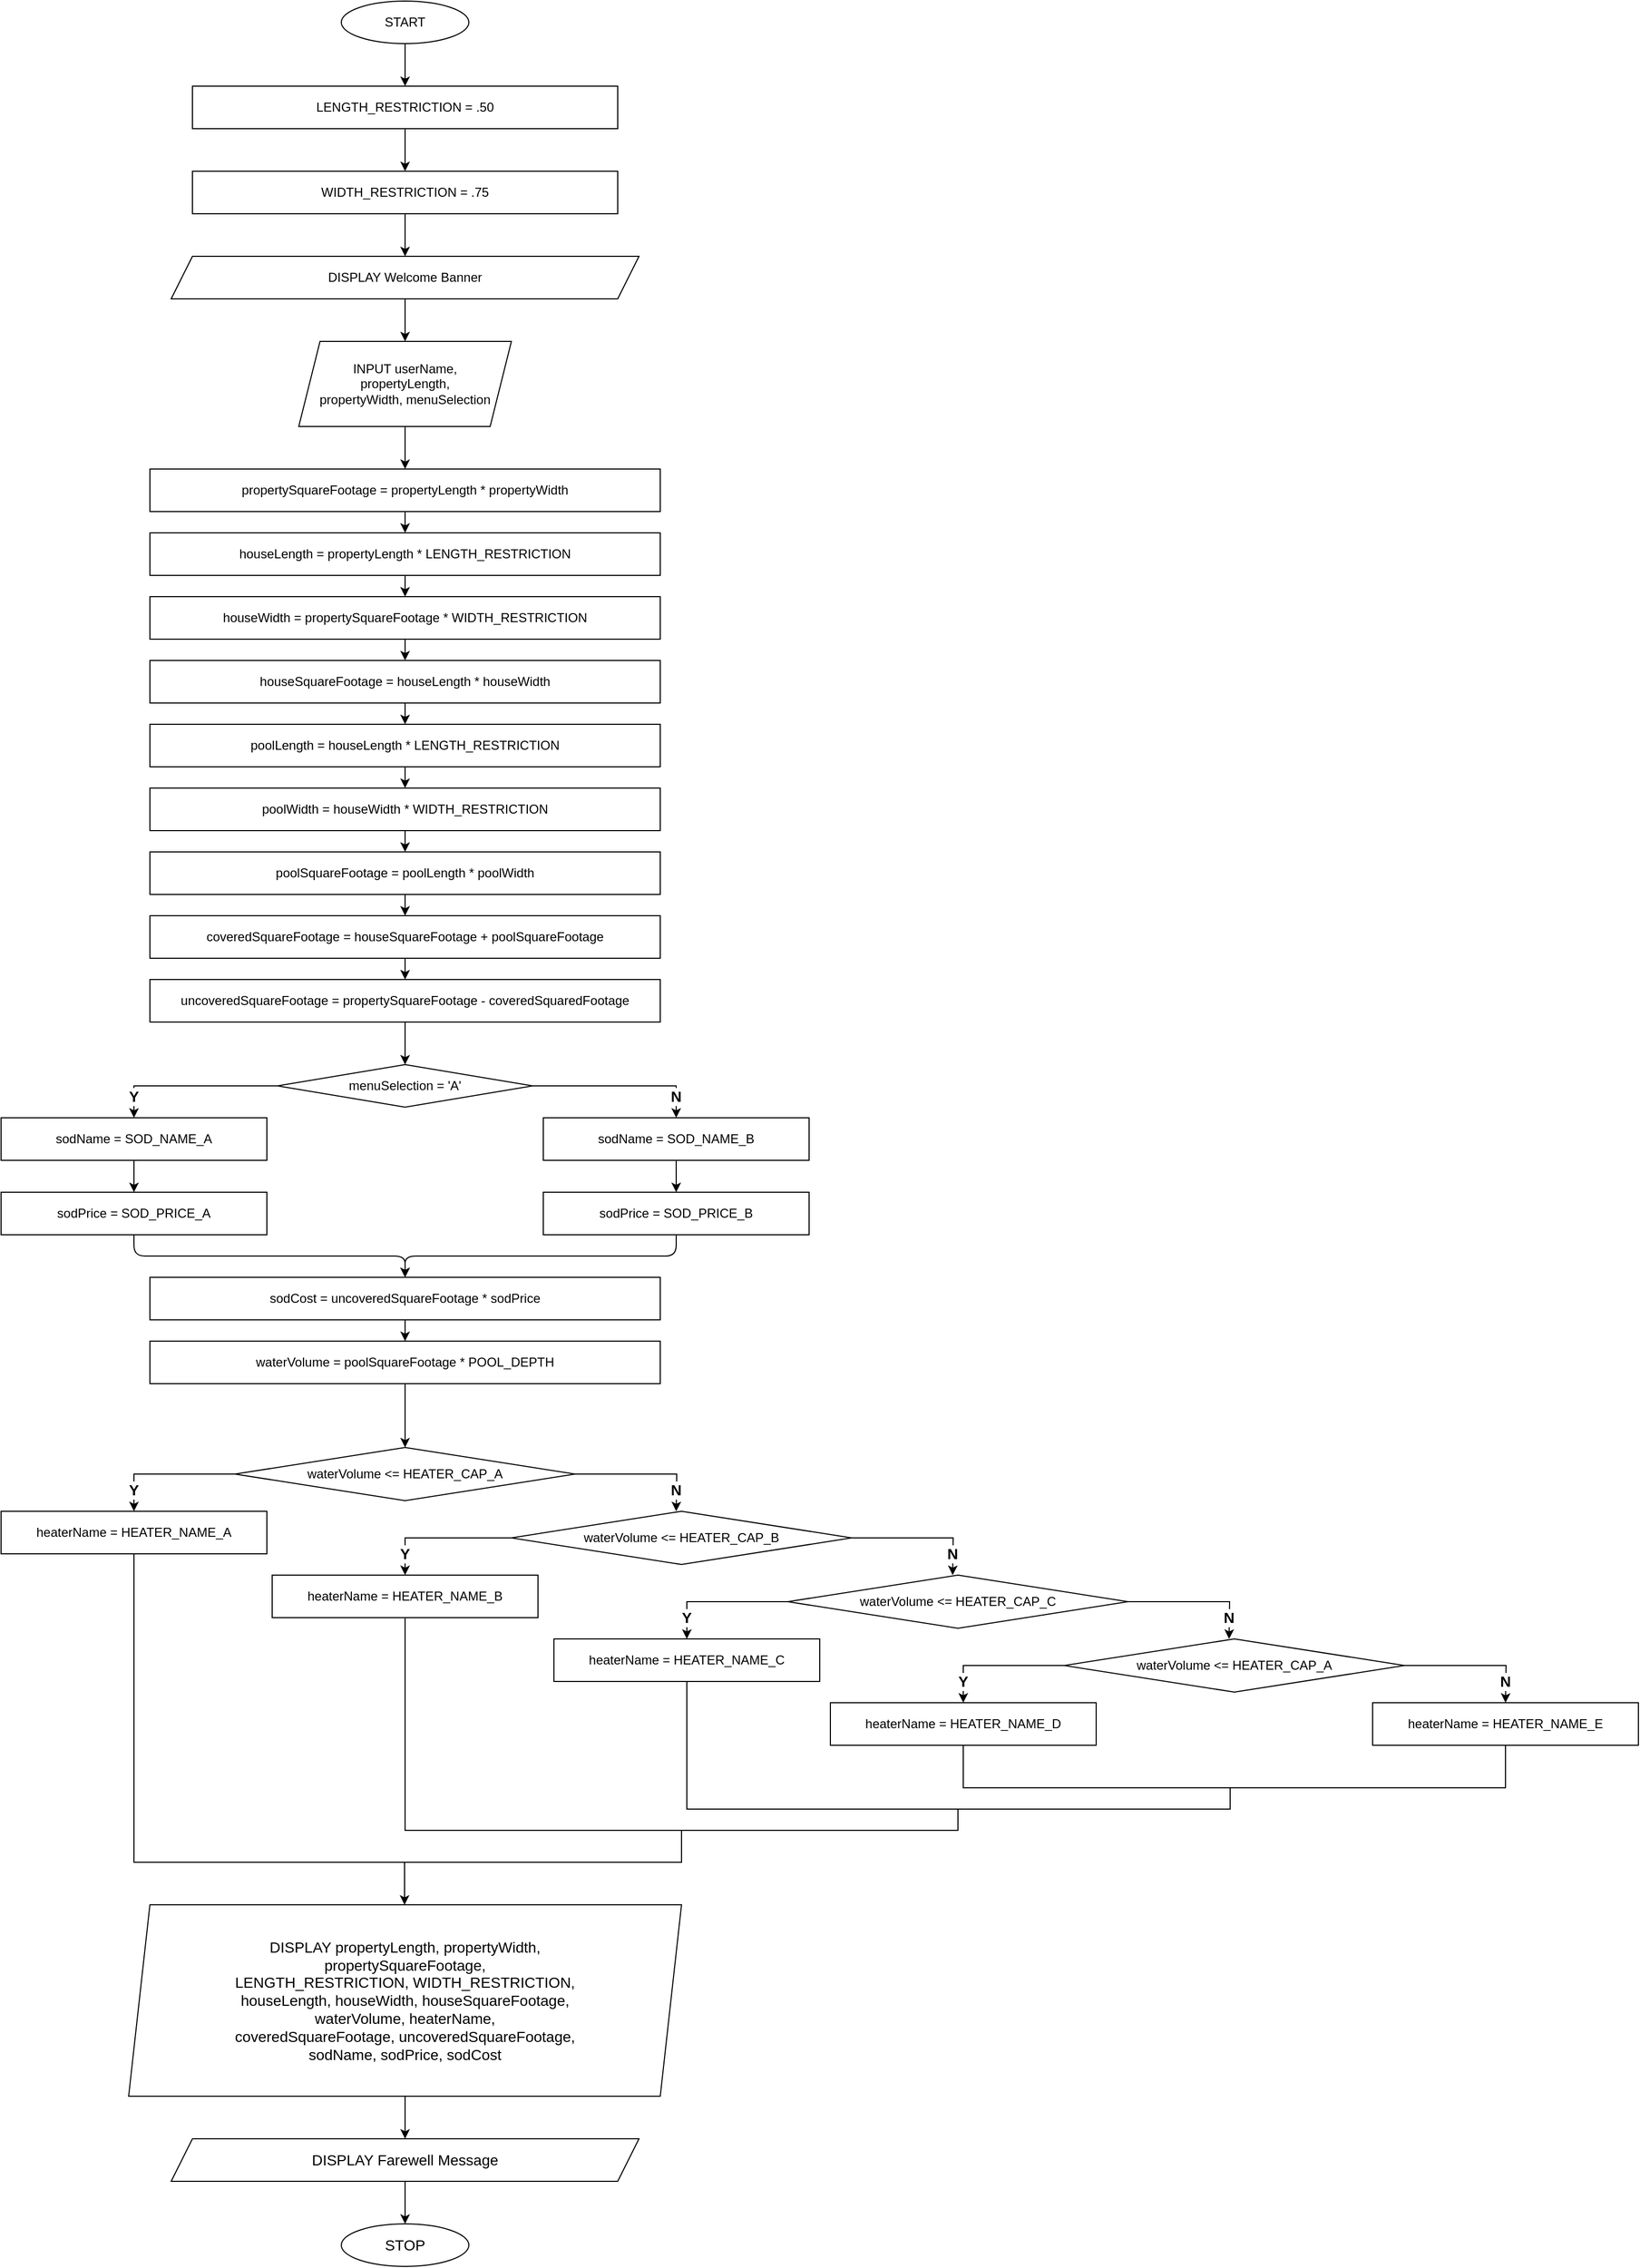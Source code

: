 <mxfile version="14.1.8" type="device"><diagram id="sJrn2PsB9UEESF1qkhdw" name="Page-1"><mxGraphModel dx="1163" dy="1220" grid="1" gridSize="10" guides="1" tooltips="1" connect="1" arrows="1" fold="1" page="1" pageScale="1" pageWidth="850" pageHeight="1500" math="0" shadow="0"><root><mxCell id="0"/><mxCell id="1" parent="0"/><mxCell id="O9bJX_YFawVyqOpnMnzo-5" value="" style="edgeStyle=orthogonalEdgeStyle;orthogonalLoop=1;jettySize=auto;html=1;" edge="1" parent="1" source="O9bJX_YFawVyqOpnMnzo-1" target="O9bJX_YFawVyqOpnMnzo-4"><mxGeometry relative="1" as="geometry"/></mxCell><mxCell id="O9bJX_YFawVyqOpnMnzo-1" value="START" style="ellipse;whiteSpace=wrap;html=1;" vertex="1" parent="1"><mxGeometry x="340" y="40" width="120" height="40" as="geometry"/></mxCell><mxCell id="O9bJX_YFawVyqOpnMnzo-7" value="" style="edgeStyle=orthogonalEdgeStyle;orthogonalLoop=1;jettySize=auto;html=1;" edge="1" parent="1" source="O9bJX_YFawVyqOpnMnzo-4" target="O9bJX_YFawVyqOpnMnzo-6"><mxGeometry relative="1" as="geometry"/></mxCell><mxCell id="O9bJX_YFawVyqOpnMnzo-4" value="LENGTH_RESTRICTION = .50" style="whiteSpace=wrap;html=1;" vertex="1" parent="1"><mxGeometry x="200" y="120" width="400" height="40" as="geometry"/></mxCell><mxCell id="O9bJX_YFawVyqOpnMnzo-9" value="" style="edgeStyle=orthogonalEdgeStyle;orthogonalLoop=1;jettySize=auto;html=1;" edge="1" parent="1" source="O9bJX_YFawVyqOpnMnzo-6" target="O9bJX_YFawVyqOpnMnzo-8"><mxGeometry relative="1" as="geometry"/></mxCell><mxCell id="O9bJX_YFawVyqOpnMnzo-6" value="WIDTH_RESTRICTION = .75" style="whiteSpace=wrap;html=1;" vertex="1" parent="1"><mxGeometry x="200" y="200" width="400" height="40" as="geometry"/></mxCell><mxCell id="O9bJX_YFawVyqOpnMnzo-11" value="" style="edgeStyle=orthogonalEdgeStyle;orthogonalLoop=1;jettySize=auto;html=1;" edge="1" parent="1" source="O9bJX_YFawVyqOpnMnzo-8" target="O9bJX_YFawVyqOpnMnzo-10"><mxGeometry relative="1" as="geometry"/></mxCell><mxCell id="O9bJX_YFawVyqOpnMnzo-8" value="DISPLAY Welcome Banner" style="shape=parallelogram;perimeter=parallelogramPerimeter;whiteSpace=wrap;html=1;fixedSize=1;" vertex="1" parent="1"><mxGeometry x="180" y="280" width="440" height="40" as="geometry"/></mxCell><mxCell id="O9bJX_YFawVyqOpnMnzo-13" value="" style="edgeStyle=orthogonalEdgeStyle;orthogonalLoop=1;jettySize=auto;html=1;" edge="1" parent="1" source="O9bJX_YFawVyqOpnMnzo-10" target="O9bJX_YFawVyqOpnMnzo-12"><mxGeometry relative="1" as="geometry"/></mxCell><mxCell id="O9bJX_YFawVyqOpnMnzo-10" value="INPUT userName,&lt;br&gt;propertyLength,&lt;br&gt;propertyWidth, menuSelection" style="shape=parallelogram;perimeter=parallelogramPerimeter;whiteSpace=wrap;html=1;fixedSize=1;" vertex="1" parent="1"><mxGeometry x="300" y="360" width="200" height="80" as="geometry"/></mxCell><mxCell id="O9bJX_YFawVyqOpnMnzo-15" value="" style="edgeStyle=orthogonalEdgeStyle;orthogonalLoop=1;jettySize=auto;html=1;" edge="1" parent="1" source="O9bJX_YFawVyqOpnMnzo-12" target="O9bJX_YFawVyqOpnMnzo-14"><mxGeometry relative="1" as="geometry"/></mxCell><mxCell id="O9bJX_YFawVyqOpnMnzo-12" value="propertySquareFootage = propertyLength * propertyWidth" style="whiteSpace=wrap;html=1;" vertex="1" parent="1"><mxGeometry x="160" y="480" width="480" height="40" as="geometry"/></mxCell><mxCell id="O9bJX_YFawVyqOpnMnzo-17" value="" style="edgeStyle=orthogonalEdgeStyle;orthogonalLoop=1;jettySize=auto;html=1;" edge="1" parent="1" source="O9bJX_YFawVyqOpnMnzo-14" target="O9bJX_YFawVyqOpnMnzo-16"><mxGeometry relative="1" as="geometry"/></mxCell><mxCell id="O9bJX_YFawVyqOpnMnzo-14" value="houseLength = propertyLength * LENGTH_RESTRICTION" style="whiteSpace=wrap;html=1;" vertex="1" parent="1"><mxGeometry x="160" y="540" width="480" height="40" as="geometry"/></mxCell><mxCell id="O9bJX_YFawVyqOpnMnzo-27" value="" style="edgeStyle=orthogonalEdgeStyle;orthogonalLoop=1;jettySize=auto;html=1;" edge="1" parent="1" source="O9bJX_YFawVyqOpnMnzo-16" target="O9bJX_YFawVyqOpnMnzo-26"><mxGeometry relative="1" as="geometry"/></mxCell><mxCell id="O9bJX_YFawVyqOpnMnzo-16" value="houseWidth = propertySquareFootage * WIDTH_RESTRICTION" style="whiteSpace=wrap;html=1;" vertex="1" parent="1"><mxGeometry x="160" y="600" width="480" height="40" as="geometry"/></mxCell><mxCell id="O9bJX_YFawVyqOpnMnzo-35" value="" style="edgeStyle=orthogonalEdgeStyle;orthogonalLoop=1;jettySize=auto;html=1;" edge="1" parent="1" source="O9bJX_YFawVyqOpnMnzo-19" target="O9bJX_YFawVyqOpnMnzo-34"><mxGeometry relative="1" as="geometry"/></mxCell><mxCell id="O9bJX_YFawVyqOpnMnzo-19" value="uncoveredSquareFootage = propertySquareFootage - coveredSquaredFootage" style="whiteSpace=wrap;html=1;" vertex="1" parent="1"><mxGeometry x="160" y="960" width="480" height="40" as="geometry"/></mxCell><mxCell id="O9bJX_YFawVyqOpnMnzo-32" value="" style="edgeStyle=orthogonalEdgeStyle;orthogonalLoop=1;jettySize=auto;html=1;" edge="1" parent="1" source="O9bJX_YFawVyqOpnMnzo-20" target="O9bJX_YFawVyqOpnMnzo-19"><mxGeometry relative="1" as="geometry"/></mxCell><mxCell id="O9bJX_YFawVyqOpnMnzo-20" value="coveredSquareFootage = houseSquareFootage + poolSquareFootage" style="whiteSpace=wrap;html=1;" vertex="1" parent="1"><mxGeometry x="160" y="900" width="480" height="40" as="geometry"/></mxCell><mxCell id="O9bJX_YFawVyqOpnMnzo-31" value="" style="edgeStyle=orthogonalEdgeStyle;orthogonalLoop=1;jettySize=auto;html=1;" edge="1" parent="1" source="O9bJX_YFawVyqOpnMnzo-21" target="O9bJX_YFawVyqOpnMnzo-20"><mxGeometry relative="1" as="geometry"/></mxCell><mxCell id="O9bJX_YFawVyqOpnMnzo-21" value="poolSquareFootage = poolLength * poolWidth" style="whiteSpace=wrap;html=1;" vertex="1" parent="1"><mxGeometry x="160" y="840" width="480" height="40" as="geometry"/></mxCell><mxCell id="O9bJX_YFawVyqOpnMnzo-30" value="" style="edgeStyle=orthogonalEdgeStyle;orthogonalLoop=1;jettySize=auto;html=1;" edge="1" parent="1" source="O9bJX_YFawVyqOpnMnzo-22" target="O9bJX_YFawVyqOpnMnzo-21"><mxGeometry relative="1" as="geometry"/></mxCell><mxCell id="O9bJX_YFawVyqOpnMnzo-22" value="poolWidth = houseWidth * WIDTH_RESTRICTION" style="whiteSpace=wrap;html=1;" vertex="1" parent="1"><mxGeometry x="160" y="780" width="480" height="40" as="geometry"/></mxCell><mxCell id="O9bJX_YFawVyqOpnMnzo-29" value="" style="edgeStyle=orthogonalEdgeStyle;orthogonalLoop=1;jettySize=auto;html=1;" edge="1" parent="1" source="O9bJX_YFawVyqOpnMnzo-23" target="O9bJX_YFawVyqOpnMnzo-22"><mxGeometry relative="1" as="geometry"/></mxCell><mxCell id="O9bJX_YFawVyqOpnMnzo-23" value="poolLength = houseLength * LENGTH_RESTRICTION" style="whiteSpace=wrap;html=1;" vertex="1" parent="1"><mxGeometry x="160" y="720" width="480" height="40" as="geometry"/></mxCell><mxCell id="O9bJX_YFawVyqOpnMnzo-28" value="" style="edgeStyle=orthogonalEdgeStyle;orthogonalLoop=1;jettySize=auto;html=1;" edge="1" parent="1" source="O9bJX_YFawVyqOpnMnzo-26" target="O9bJX_YFawVyqOpnMnzo-23"><mxGeometry relative="1" as="geometry"/></mxCell><mxCell id="O9bJX_YFawVyqOpnMnzo-26" value="houseSquareFootage = houseLength * houseWidth" style="whiteSpace=wrap;html=1;" vertex="1" parent="1"><mxGeometry x="160" y="660" width="480" height="40" as="geometry"/></mxCell><mxCell id="O9bJX_YFawVyqOpnMnzo-37" value="" style="edgeStyle=orthogonalEdgeStyle;orthogonalLoop=1;jettySize=auto;html=1;rounded=0;" edge="1" parent="1" source="O9bJX_YFawVyqOpnMnzo-34" target="O9bJX_YFawVyqOpnMnzo-36"><mxGeometry relative="1" as="geometry"/></mxCell><mxCell id="O9bJX_YFawVyqOpnMnzo-40" value="" style="edgeStyle=orthogonalEdgeStyle;orthogonalLoop=1;jettySize=auto;html=1;fontSize=14;rounded=0;" edge="1" parent="1" source="O9bJX_YFawVyqOpnMnzo-34" target="O9bJX_YFawVyqOpnMnzo-39"><mxGeometry relative="1" as="geometry"/></mxCell><mxCell id="O9bJX_YFawVyqOpnMnzo-34" value="menuSelection = 'A'" style="rhombus;whiteSpace=wrap;html=1;" vertex="1" parent="1"><mxGeometry x="280" y="1040" width="240" height="40" as="geometry"/></mxCell><mxCell id="O9bJX_YFawVyqOpnMnzo-46" value="" style="edgeStyle=orthogonalEdgeStyle;orthogonalLoop=1;jettySize=auto;html=1;fontSize=14;" edge="1" parent="1" source="O9bJX_YFawVyqOpnMnzo-36" target="O9bJX_YFawVyqOpnMnzo-45"><mxGeometry relative="1" as="geometry"/></mxCell><mxCell id="O9bJX_YFawVyqOpnMnzo-36" value="sodName = SOD_NAME_B" style="whiteSpace=wrap;html=1;" vertex="1" parent="1"><mxGeometry x="530" y="1090" width="250" height="40" as="geometry"/></mxCell><mxCell id="O9bJX_YFawVyqOpnMnzo-38" value="N" style="text;html=1;strokeColor=none;fillColor=none;align=center;verticalAlign=middle;whiteSpace=wrap;labelBackgroundColor=#ffffff;fontStyle=1;fontSize=14;" vertex="1" parent="1"><mxGeometry x="635" y="1060" width="40" height="20" as="geometry"/></mxCell><mxCell id="O9bJX_YFawVyqOpnMnzo-48" value="" style="edgeStyle=orthogonalEdgeStyle;orthogonalLoop=1;jettySize=auto;html=1;fontSize=14;" edge="1" parent="1" source="O9bJX_YFawVyqOpnMnzo-39" target="O9bJX_YFawVyqOpnMnzo-47"><mxGeometry relative="1" as="geometry"/></mxCell><mxCell id="O9bJX_YFawVyqOpnMnzo-39" value="sodName = SOD_NAME_A" style="whiteSpace=wrap;html=1;" vertex="1" parent="1"><mxGeometry x="20" y="1090" width="250" height="40" as="geometry"/></mxCell><mxCell id="O9bJX_YFawVyqOpnMnzo-44" value="Y" style="text;html=1;strokeColor=none;fillColor=none;align=center;verticalAlign=middle;whiteSpace=wrap;labelBackgroundColor=#ffffff;fontSize=14;fontStyle=1" vertex="1" parent="1"><mxGeometry x="125" y="1060" width="40" height="20" as="geometry"/></mxCell><mxCell id="O9bJX_YFawVyqOpnMnzo-50" value="" style="edgeStyle=orthogonalEdgeStyle;orthogonalLoop=1;jettySize=auto;html=1;fontSize=14;" edge="1" parent="1" source="O9bJX_YFawVyqOpnMnzo-45" target="O9bJX_YFawVyqOpnMnzo-49"><mxGeometry relative="1" as="geometry"/></mxCell><mxCell id="O9bJX_YFawVyqOpnMnzo-45" value="sodPrice = SOD_PRICE_B" style="whiteSpace=wrap;html=1;" vertex="1" parent="1"><mxGeometry x="530" y="1160" width="250" height="40" as="geometry"/></mxCell><mxCell id="O9bJX_YFawVyqOpnMnzo-51" value="" style="edgeStyle=orthogonalEdgeStyle;orthogonalLoop=1;jettySize=auto;html=1;fontSize=14;" edge="1" parent="1" source="O9bJX_YFawVyqOpnMnzo-47" target="O9bJX_YFawVyqOpnMnzo-49"><mxGeometry relative="1" as="geometry"/></mxCell><mxCell id="O9bJX_YFawVyqOpnMnzo-47" value="sodPrice = SOD_PRICE_A" style="whiteSpace=wrap;html=1;" vertex="1" parent="1"><mxGeometry x="20" y="1160" width="250" height="40" as="geometry"/></mxCell><mxCell id="O9bJX_YFawVyqOpnMnzo-102" value="" style="edgeStyle=orthogonalEdgeStyle;rounded=0;orthogonalLoop=1;jettySize=auto;html=1;endArrow=classic;endFill=1;strokeColor=#000000;" edge="1" parent="1" source="O9bJX_YFawVyqOpnMnzo-49" target="O9bJX_YFawVyqOpnMnzo-101"><mxGeometry relative="1" as="geometry"/></mxCell><mxCell id="O9bJX_YFawVyqOpnMnzo-49" value="sodCost = uncoveredSquareFootage * sodPrice" style="whiteSpace=wrap;html=1;" vertex="1" parent="1"><mxGeometry x="160" y="1240" width="480" height="40" as="geometry"/></mxCell><mxCell id="O9bJX_YFawVyqOpnMnzo-54" value="" style="edgeStyle=orthogonalEdgeStyle;orthogonalLoop=1;jettySize=auto;html=1;rounded=0;" edge="1" parent="1" source="O9bJX_YFawVyqOpnMnzo-56"><mxGeometry relative="1" as="geometry"><mxPoint x="655" y="1460" as="targetPoint"/></mxGeometry></mxCell><mxCell id="O9bJX_YFawVyqOpnMnzo-55" value="" style="edgeStyle=orthogonalEdgeStyle;orthogonalLoop=1;jettySize=auto;html=1;fontSize=14;rounded=0;" edge="1" parent="1" source="O9bJX_YFawVyqOpnMnzo-56" target="O9bJX_YFawVyqOpnMnzo-59"><mxGeometry relative="1" as="geometry"><Array as="points"><mxPoint x="145" y="1425"/></Array></mxGeometry></mxCell><mxCell id="O9bJX_YFawVyqOpnMnzo-56" value="waterVolume &amp;lt;= HEATER_CAP_A" style="rhombus;whiteSpace=wrap;html=1;" vertex="1" parent="1"><mxGeometry x="240" y="1400" width="320" height="50" as="geometry"/></mxCell><mxCell id="O9bJX_YFawVyqOpnMnzo-58" value="N" style="text;html=1;strokeColor=none;fillColor=none;align=center;verticalAlign=middle;whiteSpace=wrap;labelBackgroundColor=#ffffff;fontStyle=1;fontSize=14;" vertex="1" parent="1"><mxGeometry x="635" y="1430" width="40" height="20" as="geometry"/></mxCell><mxCell id="O9bJX_YFawVyqOpnMnzo-95" style="edgeStyle=orthogonalEdgeStyle;rounded=0;orthogonalLoop=1;jettySize=auto;html=1;endArrow=none;endFill=0;strokeColor=#000000;" edge="1" parent="1" source="O9bJX_YFawVyqOpnMnzo-59"><mxGeometry relative="1" as="geometry"><mxPoint x="660" y="1760" as="targetPoint"/><Array as="points"><mxPoint x="145" y="1790"/><mxPoint x="660" y="1790"/></Array></mxGeometry></mxCell><mxCell id="O9bJX_YFawVyqOpnMnzo-59" value="heaterName = HEATER_NAME_A" style="whiteSpace=wrap;html=1;" vertex="1" parent="1"><mxGeometry x="20" y="1460" width="250" height="40" as="geometry"/></mxCell><mxCell id="O9bJX_YFawVyqOpnMnzo-60" value="Y" style="text;html=1;strokeColor=none;fillColor=none;align=center;verticalAlign=middle;whiteSpace=wrap;labelBackgroundColor=#ffffff;fontSize=14;fontStyle=1" vertex="1" parent="1"><mxGeometry x="125" y="1430" width="40" height="20" as="geometry"/></mxCell><mxCell id="O9bJX_YFawVyqOpnMnzo-65" value="" style="edgeStyle=orthogonalEdgeStyle;orthogonalLoop=1;jettySize=auto;html=1;rounded=0;" edge="1" parent="1" source="O9bJX_YFawVyqOpnMnzo-67"><mxGeometry relative="1" as="geometry"><mxPoint x="915" y="1520" as="targetPoint"/></mxGeometry></mxCell><mxCell id="O9bJX_YFawVyqOpnMnzo-66" value="" style="edgeStyle=orthogonalEdgeStyle;orthogonalLoop=1;jettySize=auto;html=1;fontSize=14;rounded=0;" edge="1" parent="1" source="O9bJX_YFawVyqOpnMnzo-67" target="O9bJX_YFawVyqOpnMnzo-69"><mxGeometry relative="1" as="geometry"><Array as="points"><mxPoint x="400" y="1485"/></Array></mxGeometry></mxCell><mxCell id="O9bJX_YFawVyqOpnMnzo-67" value="waterVolume &amp;lt;= HEATER_CAP_B" style="rhombus;whiteSpace=wrap;html=1;" vertex="1" parent="1"><mxGeometry x="500" y="1460" width="320" height="50" as="geometry"/></mxCell><mxCell id="O9bJX_YFawVyqOpnMnzo-68" value="N" style="text;html=1;fillColor=none;align=center;verticalAlign=middle;whiteSpace=wrap;labelBackgroundColor=#ffffff;fontStyle=1;fontSize=14;" vertex="1" parent="1"><mxGeometry x="895" y="1490" width="40" height="20" as="geometry"/></mxCell><mxCell id="O9bJX_YFawVyqOpnMnzo-94" style="edgeStyle=orthogonalEdgeStyle;rounded=0;orthogonalLoop=1;jettySize=auto;html=1;endArrow=none;endFill=0;strokeColor=#000000;" edge="1" parent="1" source="O9bJX_YFawVyqOpnMnzo-69"><mxGeometry relative="1" as="geometry"><mxPoint x="920" y="1740" as="targetPoint"/><Array as="points"><mxPoint x="400" y="1760"/><mxPoint x="920" y="1760"/></Array></mxGeometry></mxCell><mxCell id="O9bJX_YFawVyqOpnMnzo-69" value="heaterName = HEATER_NAME_B" style="whiteSpace=wrap;html=1;" vertex="1" parent="1"><mxGeometry x="275" y="1520" width="250" height="40" as="geometry"/></mxCell><mxCell id="O9bJX_YFawVyqOpnMnzo-70" value="Y" style="text;html=1;fillColor=none;align=center;verticalAlign=middle;whiteSpace=wrap;labelBackgroundColor=#ffffff;fontSize=14;fontStyle=1;" vertex="1" parent="1"><mxGeometry x="380" y="1490" width="40" height="20" as="geometry"/></mxCell><mxCell id="O9bJX_YFawVyqOpnMnzo-71" value="" style="edgeStyle=orthogonalEdgeStyle;orthogonalLoop=1;jettySize=auto;html=1;rounded=0;" edge="1" parent="1" source="O9bJX_YFawVyqOpnMnzo-73"><mxGeometry relative="1" as="geometry"><mxPoint x="1175" y="1580" as="targetPoint"/></mxGeometry></mxCell><mxCell id="O9bJX_YFawVyqOpnMnzo-72" value="" style="edgeStyle=orthogonalEdgeStyle;orthogonalLoop=1;jettySize=auto;html=1;fontSize=14;rounded=0;" edge="1" parent="1" source="O9bJX_YFawVyqOpnMnzo-73" target="O9bJX_YFawVyqOpnMnzo-75"><mxGeometry relative="1" as="geometry"><Array as="points"><mxPoint x="665" y="1545"/></Array></mxGeometry></mxCell><mxCell id="O9bJX_YFawVyqOpnMnzo-73" value="waterVolume &amp;lt;= HEATER_CAP_C" style="rhombus;whiteSpace=wrap;html=1;" vertex="1" parent="1"><mxGeometry x="760" y="1520" width="320" height="50" as="geometry"/></mxCell><mxCell id="O9bJX_YFawVyqOpnMnzo-74" value="N" style="text;html=1;fillColor=none;align=center;verticalAlign=middle;whiteSpace=wrap;labelBackgroundColor=#ffffff;fontStyle=1;fontSize=14;" vertex="1" parent="1"><mxGeometry x="1155" y="1550" width="40" height="20" as="geometry"/></mxCell><mxCell id="O9bJX_YFawVyqOpnMnzo-93" style="edgeStyle=orthogonalEdgeStyle;rounded=0;orthogonalLoop=1;jettySize=auto;html=1;endArrow=none;endFill=0;strokeColor=#000000;" edge="1" parent="1" source="O9bJX_YFawVyqOpnMnzo-75"><mxGeometry relative="1" as="geometry"><mxPoint x="1176" y="1720" as="targetPoint"/><Array as="points"><mxPoint x="665" y="1740"/><mxPoint x="1176" y="1740"/></Array></mxGeometry></mxCell><mxCell id="O9bJX_YFawVyqOpnMnzo-75" value="heaterName = HEATER_NAME_C" style="whiteSpace=wrap;html=1;" vertex="1" parent="1"><mxGeometry x="540" y="1580" width="250" height="40" as="geometry"/></mxCell><mxCell id="O9bJX_YFawVyqOpnMnzo-76" value="Y" style="text;html=1;fillColor=none;align=center;verticalAlign=middle;whiteSpace=wrap;labelBackgroundColor=#ffffff;fontSize=14;fontStyle=1;" vertex="1" parent="1"><mxGeometry x="645" y="1550" width="40" height="20" as="geometry"/></mxCell><mxCell id="O9bJX_YFawVyqOpnMnzo-77" value="" style="edgeStyle=orthogonalEdgeStyle;orthogonalLoop=1;jettySize=auto;html=1;rounded=0;" edge="1" parent="1" source="O9bJX_YFawVyqOpnMnzo-79"><mxGeometry relative="1" as="geometry"><mxPoint x="1435" y="1640" as="targetPoint"/></mxGeometry></mxCell><mxCell id="O9bJX_YFawVyqOpnMnzo-78" value="" style="edgeStyle=orthogonalEdgeStyle;orthogonalLoop=1;jettySize=auto;html=1;fontSize=14;rounded=0;" edge="1" parent="1" source="O9bJX_YFawVyqOpnMnzo-79" target="O9bJX_YFawVyqOpnMnzo-81"><mxGeometry relative="1" as="geometry"><Array as="points"><mxPoint x="925" y="1605"/></Array></mxGeometry></mxCell><mxCell id="O9bJX_YFawVyqOpnMnzo-79" value="waterVolume &amp;lt;= HEATER_CAP_A" style="rhombus;whiteSpace=wrap;html=1;" vertex="1" parent="1"><mxGeometry x="1020" y="1580" width="320" height="50" as="geometry"/></mxCell><mxCell id="O9bJX_YFawVyqOpnMnzo-80" value="N" style="text;html=1;fillColor=none;align=center;verticalAlign=middle;whiteSpace=wrap;labelBackgroundColor=#ffffff;fontStyle=1;fontSize=14;" vertex="1" parent="1"><mxGeometry x="1415" y="1610" width="40" height="20" as="geometry"/></mxCell><mxCell id="O9bJX_YFawVyqOpnMnzo-81" value="heaterName = HEATER_NAME_D" style="whiteSpace=wrap;html=1;" vertex="1" parent="1"><mxGeometry x="800" y="1640" width="250" height="40" as="geometry"/></mxCell><mxCell id="O9bJX_YFawVyqOpnMnzo-82" value="Y" style="text;html=1;fillColor=none;align=center;verticalAlign=middle;whiteSpace=wrap;labelBackgroundColor=#ffffff;fontSize=14;fontStyle=1;" vertex="1" parent="1"><mxGeometry x="905" y="1610" width="40" height="20" as="geometry"/></mxCell><mxCell id="O9bJX_YFawVyqOpnMnzo-92" style="edgeStyle=orthogonalEdgeStyle;rounded=0;orthogonalLoop=1;jettySize=auto;html=1;entryX=0.5;entryY=1;entryDx=0;entryDy=0;strokeColor=#000000;endArrow=none;endFill=0;" edge="1" parent="1" source="O9bJX_YFawVyqOpnMnzo-83" target="O9bJX_YFawVyqOpnMnzo-81"><mxGeometry relative="1" as="geometry"><Array as="points"><mxPoint x="1435" y="1720"/><mxPoint x="925" y="1720"/></Array></mxGeometry></mxCell><mxCell id="O9bJX_YFawVyqOpnMnzo-83" value="heaterName = HEATER_NAME_E" style="whiteSpace=wrap;html=1;" vertex="1" parent="1"><mxGeometry x="1310" y="1640" width="250" height="40" as="geometry"/></mxCell><mxCell id="O9bJX_YFawVyqOpnMnzo-98" value="" style="edgeStyle=orthogonalEdgeStyle;rounded=0;orthogonalLoop=1;jettySize=auto;html=1;endArrow=classic;endFill=1;strokeColor=#000000;" edge="1" parent="1" source="O9bJX_YFawVyqOpnMnzo-84" target="O9bJX_YFawVyqOpnMnzo-97"><mxGeometry relative="1" as="geometry"/></mxCell><mxCell id="O9bJX_YFawVyqOpnMnzo-84" value="DISPLAY propertyLength, propertyWidth,&lt;br&gt;propertySquareFootage,&lt;br&gt;LENGTH_RESTRICTION, WIDTH_RESTRICTION,&lt;br&gt;houseLength, houseWidth, houseSquareFootage,&lt;br&gt;waterVolume, heaterName,&lt;br&gt;coveredSquareFootage, uncoveredSquareFootage,&lt;br&gt;sodName, sodPrice, sodCost" style="shape=parallelogram;perimeter=parallelogramPerimeter;whiteSpace=wrap;html=1;fixedSize=1;labelBackgroundColor=#ffffff;fontSize=14;" vertex="1" parent="1"><mxGeometry x="140" y="1830" width="520" height="180" as="geometry"/></mxCell><mxCell id="O9bJX_YFawVyqOpnMnzo-96" value="" style="endArrow=classic;html=1;strokeColor=#000000;" edge="1" parent="1"><mxGeometry width="50" height="50" relative="1" as="geometry"><mxPoint x="399.5" y="1790" as="sourcePoint"/><mxPoint x="399.5" y="1830" as="targetPoint"/></mxGeometry></mxCell><mxCell id="O9bJX_YFawVyqOpnMnzo-100" value="" style="edgeStyle=orthogonalEdgeStyle;rounded=0;orthogonalLoop=1;jettySize=auto;html=1;endArrow=classic;endFill=1;strokeColor=#000000;" edge="1" parent="1" source="O9bJX_YFawVyqOpnMnzo-97" target="O9bJX_YFawVyqOpnMnzo-99"><mxGeometry relative="1" as="geometry"/></mxCell><mxCell id="O9bJX_YFawVyqOpnMnzo-97" value="DISPLAY Farewell Message" style="shape=parallelogram;perimeter=parallelogramPerimeter;whiteSpace=wrap;html=1;fixedSize=1;fontSize=14;labelBackgroundColor=#ffffff;" vertex="1" parent="1"><mxGeometry x="180" y="2050" width="440" height="40" as="geometry"/></mxCell><mxCell id="O9bJX_YFawVyqOpnMnzo-99" value="STOP" style="ellipse;whiteSpace=wrap;html=1;fontSize=14;labelBackgroundColor=#ffffff;" vertex="1" parent="1"><mxGeometry x="340" y="2130" width="120" height="40" as="geometry"/></mxCell><mxCell id="O9bJX_YFawVyqOpnMnzo-103" value="" style="edgeStyle=orthogonalEdgeStyle;rounded=0;orthogonalLoop=1;jettySize=auto;html=1;endArrow=classic;endFill=1;strokeColor=#000000;" edge="1" parent="1" source="O9bJX_YFawVyqOpnMnzo-101" target="O9bJX_YFawVyqOpnMnzo-56"><mxGeometry relative="1" as="geometry"/></mxCell><mxCell id="O9bJX_YFawVyqOpnMnzo-101" value="waterVolume = poolSquareFootage * POOL_DEPTH" style="whiteSpace=wrap;html=1;" vertex="1" parent="1"><mxGeometry x="160" y="1300" width="480" height="40" as="geometry"/></mxCell></root></mxGraphModel></diagram></mxfile>
